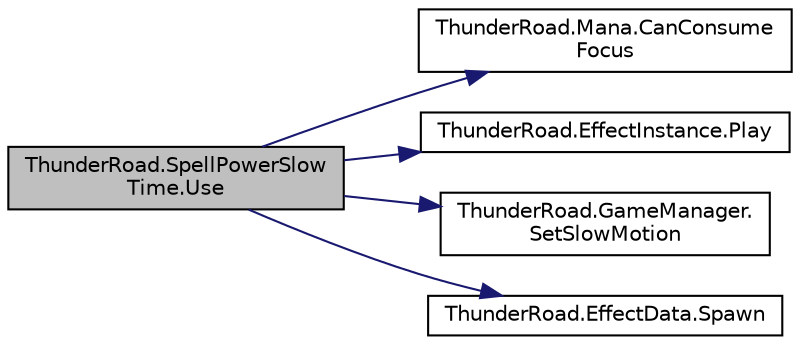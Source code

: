digraph "ThunderRoad.SpellPowerSlowTime.Use"
{
 // LATEX_PDF_SIZE
  edge [fontname="Helvetica",fontsize="10",labelfontname="Helvetica",labelfontsize="10"];
  node [fontname="Helvetica",fontsize="10",shape=record];
  rankdir="LR";
  Node1 [label="ThunderRoad.SpellPowerSlow\lTime.Use",height=0.2,width=0.4,color="black", fillcolor="grey75", style="filled", fontcolor="black",tooltip="Uses this instance."];
  Node1 -> Node2 [color="midnightblue",fontsize="10",style="solid",fontname="Helvetica"];
  Node2 [label="ThunderRoad.Mana.CanConsume\lFocus",height=0.2,width=0.4,color="black", fillcolor="white", style="filled",URL="$class_thunder_road_1_1_mana.html#aed7af13d0ae87fd0e8be45153a334d46",tooltip="Determines whether this instance [can consume focus] the specified focus to consume."];
  Node1 -> Node3 [color="midnightblue",fontsize="10",style="solid",fontname="Helvetica"];
  Node3 [label="ThunderRoad.EffectInstance.Play",height=0.2,width=0.4,color="black", fillcolor="white", style="filled",URL="$class_thunder_road_1_1_effect_instance.html#a2e1b93aec710be57d9a9014149f0c5d5",tooltip="Plays the specified step custom hash identifier."];
  Node1 -> Node4 [color="midnightblue",fontsize="10",style="solid",fontname="Helvetica"];
  Node4 [label="ThunderRoad.GameManager.\lSetSlowMotion",height=0.2,width=0.4,color="black", fillcolor="white", style="filled",URL="$class_thunder_road_1_1_game_manager.html#aa74dea6495586dfa87b0c97eb8384520",tooltip="Sets the slow motion."];
  Node1 -> Node5 [color="midnightblue",fontsize="10",style="solid",fontname="Helvetica"];
  Node5 [label="ThunderRoad.EffectData.Spawn",height=0.2,width=0.4,color="black", fillcolor="white", style="filled",URL="$class_thunder_road_1_1_effect_data.html#a63841dec71870c38eba2dd432ff8878e",tooltip="Spawns the specified parent."];
}
